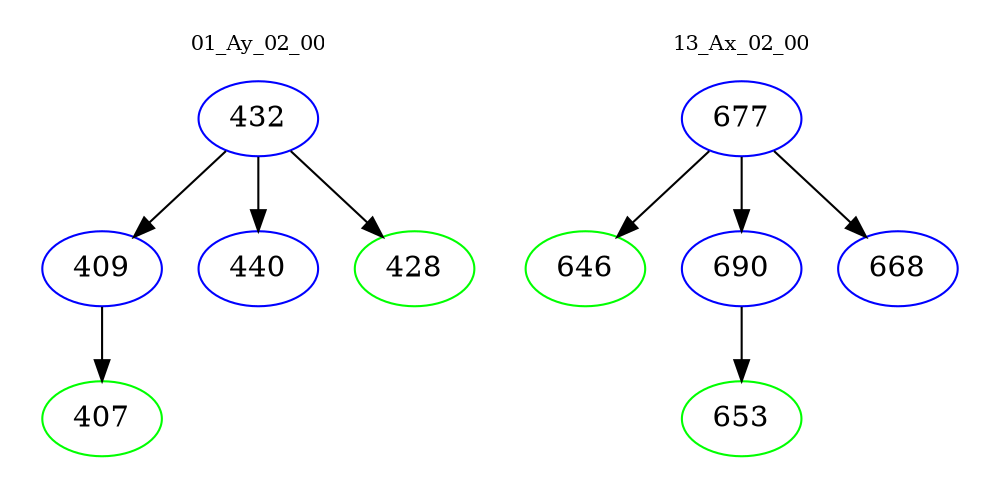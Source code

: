 digraph{
subgraph cluster_0 {
color = white
label = "01_Ay_02_00";
fontsize=10;
T0_432 [label="432", color="blue"]
T0_432 -> T0_409 [color="black"]
T0_409 [label="409", color="blue"]
T0_409 -> T0_407 [color="black"]
T0_407 [label="407", color="green"]
T0_432 -> T0_440 [color="black"]
T0_440 [label="440", color="blue"]
T0_432 -> T0_428 [color="black"]
T0_428 [label="428", color="green"]
}
subgraph cluster_1 {
color = white
label = "13_Ax_02_00";
fontsize=10;
T1_677 [label="677", color="blue"]
T1_677 -> T1_646 [color="black"]
T1_646 [label="646", color="green"]
T1_677 -> T1_690 [color="black"]
T1_690 [label="690", color="blue"]
T1_690 -> T1_653 [color="black"]
T1_653 [label="653", color="green"]
T1_677 -> T1_668 [color="black"]
T1_668 [label="668", color="blue"]
}
}
